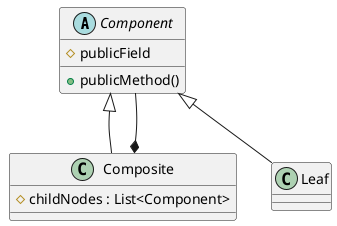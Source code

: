 @startuml
abstract class Component{
    # publicField
    + publicMethod()
}
class Composite{
    # childNodes : List<Component>
}
class Leaf{
}
Leaf -up-|> Component
Composite -up-|> Component
Component --* Composite
@enduml